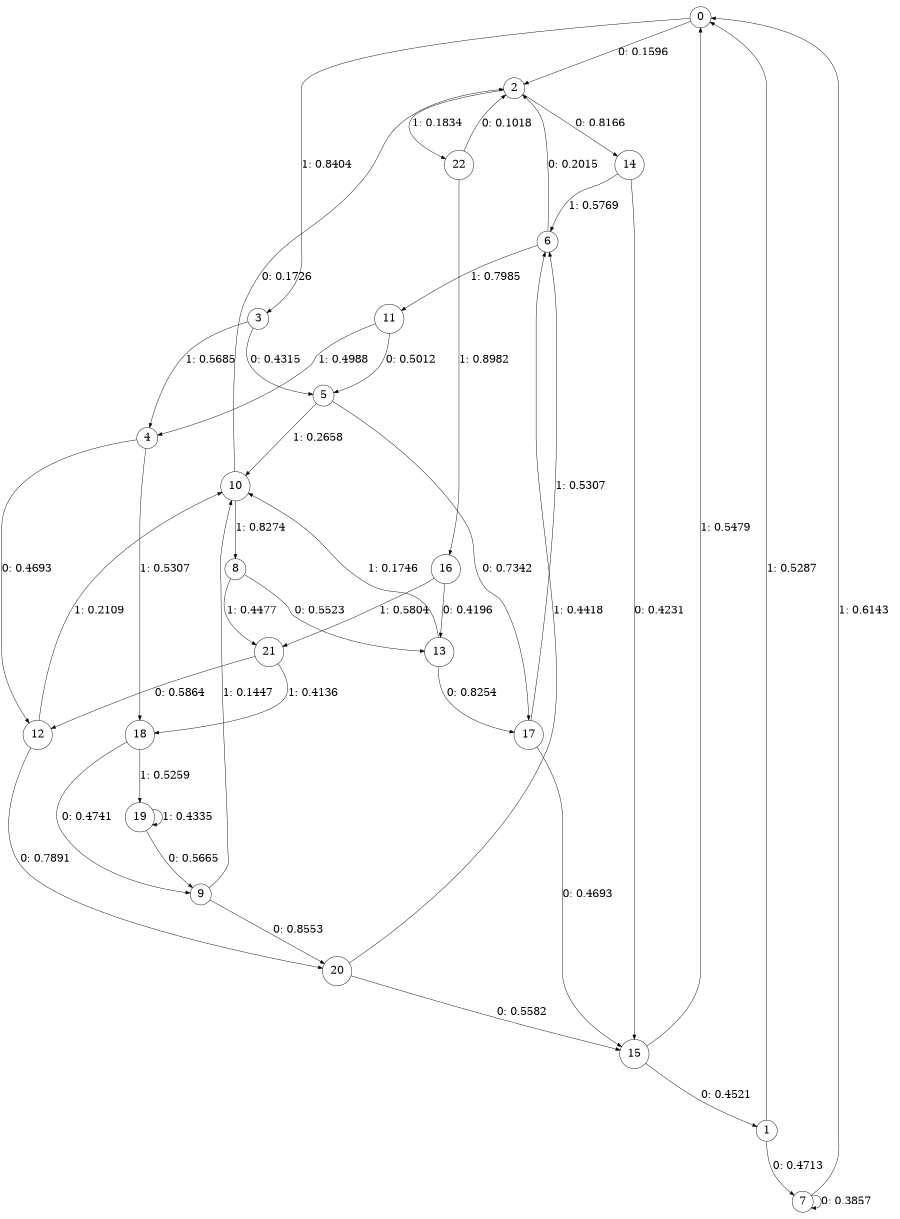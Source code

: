 digraph "ch12faceL6" {
size = "6,8.5";
ratio = "fill";
node [shape = circle];
node [fontsize = 24];
edge [fontsize = 24];
0 -> 2 [label = "0: 0.1596   "];
0 -> 3 [label = "1: 0.8404   "];
1 -> 7 [label = "0: 0.4713   "];
1 -> 0 [label = "1: 0.5287   "];
2 -> 14 [label = "0: 0.8166   "];
2 -> 22 [label = "1: 0.1834   "];
3 -> 5 [label = "0: 0.4315   "];
3 -> 4 [label = "1: 0.5685   "];
4 -> 12 [label = "0: 0.4693   "];
4 -> 18 [label = "1: 0.5307   "];
5 -> 17 [label = "0: 0.7342   "];
5 -> 10 [label = "1: 0.2658   "];
6 -> 2 [label = "0: 0.2015   "];
6 -> 11 [label = "1: 0.7985   "];
7 -> 7 [label = "0: 0.3857   "];
7 -> 0 [label = "1: 0.6143   "];
8 -> 13 [label = "0: 0.5523   "];
8 -> 21 [label = "1: 0.4477   "];
9 -> 20 [label = "0: 0.8553   "];
9 -> 10 [label = "1: 0.1447   "];
10 -> 2 [label = "0: 0.1726   "];
10 -> 8 [label = "1: 0.8274   "];
11 -> 5 [label = "0: 0.5012   "];
11 -> 4 [label = "1: 0.4988   "];
12 -> 20 [label = "0: 0.7891   "];
12 -> 10 [label = "1: 0.2109   "];
13 -> 17 [label = "0: 0.8254   "];
13 -> 10 [label = "1: 0.1746   "];
14 -> 15 [label = "0: 0.4231   "];
14 -> 6 [label = "1: 0.5769   "];
15 -> 1 [label = "0: 0.4521   "];
15 -> 0 [label = "1: 0.5479   "];
16 -> 13 [label = "0: 0.4196   "];
16 -> 21 [label = "1: 0.5804   "];
17 -> 15 [label = "0: 0.4693   "];
17 -> 6 [label = "1: 0.5307   "];
18 -> 9 [label = "0: 0.4741   "];
18 -> 19 [label = "1: 0.5259   "];
19 -> 9 [label = "0: 0.5665   "];
19 -> 19 [label = "1: 0.4335   "];
20 -> 15 [label = "0: 0.5582   "];
20 -> 6 [label = "1: 0.4418   "];
21 -> 12 [label = "0: 0.5864   "];
21 -> 18 [label = "1: 0.4136   "];
22 -> 2 [label = "0: 0.1018   "];
22 -> 16 [label = "1: 0.8982   "];
}